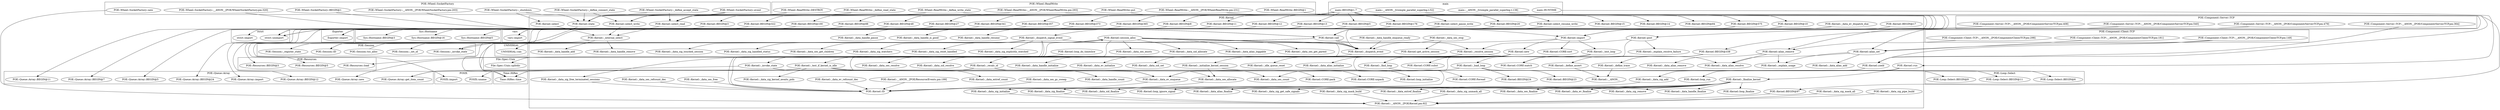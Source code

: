 digraph {
graph [overlap=false]
subgraph cluster_File_Spec_Unix {
	label="File::Spec::Unix";
	"File::Spec::Unix::splitdir";
}
subgraph cluster_POE_Component_Server_TCP {
	label="POE::Component::Server::TCP";
	"POE::Component::Server::TCP::__ANON__[POE/Component/Server/TCP.pm:408]";
	"POE::Component::Server::TCP::__ANON__[POE/Component/Server/TCP.pm:479]";
	"POE::Component::Server::TCP::__ANON__[POE/Component/Server/TCP.pm:540]";
	"POE::Component::Server::TCP::__ANON__[POE/Component/Server/TCP.pm:364]";
}
subgraph cluster_POE_Loop_Select {
	label="POE::Loop::Select";
	"POE::Loop::Select::BEGIN@6";
	"POE::Loop::Select::BEGIN@11";
	"POE::Loop::Select::BEGIN@9";
}
subgraph cluster_POE_Session {
	label="POE::Session";
	"POE::Session::_invoke_state";
	"POE::Session::_set_id";
	"POE::Session::_register_state";
	"POE::Session::ID";
	"POE::Session::try_alloc";
}
subgraph cluster_UNIVERSAL {
	label="UNIVERSAL";
	"UNIVERSAL::can";
}
subgraph cluster_POE_Resources {
	label="POE::Resources";
	"POE::Resources::BEGIN@5";
	"POE::Resources::BEGIN@3";
	"POE::Resources::load";
}
subgraph cluster_POE_Queue_Array {
	label="POE::Queue::Array";
	"POE::Queue::Array::BEGIN@5";
	"POE::Queue::Array::BEGIN@7";
	"POE::Queue::Array::BEGIN@24";
	"POE::Queue::Array::get_item_count";
	"POE::Queue::Array::import";
	"POE::Queue::Array::BEGIN@12";
	"POE::Queue::Array::BEGIN@11";
	"POE::Queue::Array::new";
}
subgraph cluster_POE_Component_Client_TCP {
	label="POE::Component::Client::TCP";
	"POE::Component::Client::TCP::__ANON__[POE/Component/Client/TCP.pm:181]";
	"POE::Component::Client::TCP::__ANON__[POE/Component/Client/TCP.pm:298]";
	"POE::Component::Client::TCP::__ANON__[POE/Component/Client/TCP.pm:149]";
}
subgraph cluster_Sys_Hostname {
	label="Sys::Hostname";
	"Sys::Hostname::BEGIN@5";
	"Sys::Hostname::BEGIN@16";
	"Sys::Hostname::BEGIN@3";
}
subgraph cluster_POE_Kernel {
	label="POE::Kernel";
	"POE::Kernel::BEGIN@24";
	"POE::Kernel::_data_ev_enqueue";
	"POE::Kernel::_data_alias_resolve";
	"POE::Kernel::loop_initialize";
	"POE::Kernel::CORE:match";
	"POE::Kernel::_data_ses_gc_sweep";
	"POE::Kernel::loop_run";
	"POE::Kernel::_data_handle_finalize";
	"POE::Kernel::CORE:pack";
	"POE::Kernel::BEGIN@17";
	"POE::Kernel::_data_handle_pause";
	"POE::Kernel::_initialize_kernel_session";
	"POE::Kernel::_find_loop";
	"POE::Kernel::_data_sid_allocate";
	"POE::Kernel::_internal_select";
	"POE::Kernel::CORE:sort";
	"POE::Kernel::_data_ses_allocate";
	"POE::Kernel::BEGIN@341";
	"POE::Kernel::call";
	"POE::Kernel::BEGIN@10";
	"POE::Kernel::BEGIN@48";
	"POE::Kernel::CORE:unpack";
	"POE::Kernel::loop_finalize";
	"POE::Kernel::_data_sig_touched_session";
	"POE::Kernel::select_pause_write";
	"POE::Kernel::_data_ses_stop";
	"POE::Kernel::_data_sid_finalize";
	"POE::Kernel::new";
	"POE::Kernel::_define_assert";
	"POE::Kernel::_dispatch_event";
	"POE::Kernel::_data_handle_remove";
	"POE::Kernel::_data_alias_add";
	"POE::Kernel::_data_alias_initialize";
	"POE::Kernel::post";
	"POE::Kernel::_load_loop";
	"POE::Kernel::CORE:subst";
	"POE::Kernel::_invoke_state";
	"POE::Kernel::_data_ev_dispatch_due";
	"POE::Kernel::BEGIN@88";
	"POE::Kernel::BEGIN@575";
	"POE::Kernel::import";
	"POE::Kernel::BEGIN@97";
	"POE::Kernel::get_active_session";
	"POE::Kernel::loop_ignore_signal";
	"POE::Kernel::BEGIN@11";
	"POE::Kernel::BEGIN@8";
	"POE::Kernel::_data_sid_resolve";
	"POE::Kernel::_data_sig_mask_all";
	"POE::Kernel::_data_ses_resolve";
	"POE::Kernel::BEGIN@84";
	"POE::Kernel::_recalc_id";
	"POE::Kernel::_data_alias_loggable";
	"POE::Kernel::run";
	"POE::Kernel::_data_handle_initialize";
	"POE::Kernel::_resolve_session";
	"POE::Kernel::select_write";
	"POE::Kernel::_data_alias_finalize";
	"POE::Kernel::CORE:fteread";
	"POE::Kernel::_data_sig_handled_status";
	"POE::Kernel::_dispatch_signal_event";
	"POE::Kernel::_data_ev_refcount_dec";
	"POE::Kernel::_data_sig_unmask_all";
	"POE::Kernel::_data_handle_add";
	"POE::Kernel::BEGIN@14";
	"POE::Kernel::_data_sig_finalize";
	"POE::Kernel::_data_sig_get_safe_signals";
	"POE::Kernel::BEGIN@13";
	"POE::Kernel::_data_ev_initialize";
	"POE::Kernel::_data_ses_count";
	"POE::Kernel::_data_ses_get_parent";
	"POE::Kernel::_data_alias_remove";
	"POE::Kernel::BEGIN@12";
	"POE::Kernel::_data_extref_finalize";
	"POE::Kernel::BEGIN@15";
	"POE::Kernel::_finalize_kernel";
	"POE::Kernel::_data_ses_exists";
	"POE::Kernel::BEGIN@100";
	"POE::Kernel::_data_ses_finalize";
	"POE::Kernel::_data_ev_finalize";
	"POE::Kernel::BEGIN@176";
	"POE::Kernel::BEGIN@338";
	"POE::Kernel::_data_ses_refcount_dec";
	"POE::Kernel::_data_sid_set";
	"POE::Kernel::__ANON__";
	"POE::Kernel::_idle_queue_reset";
	"POE::Kernel::_data_ses_get_children";
	"POE::Kernel::_data_sig_mask_build";
	"POE::Kernel::_data_extref_count";
	"POE::Kernel::state";
	"POE::Kernel::_test_loop";
	"POE::Kernel::BEGIN@3";
	"POE::Kernel::select_resume_write";
	"POE::Kernel::_explain_usage";
	"POE::Kernel::alias_set";
	"POE::Kernel::_data_sig_kernel_awaits_pids";
	"POE::Kernel::BEGIN@27";
	"POE::Kernel::_test_if_kernel_is_idle";
	"POE::Kernel::_data_sig_pipe_build";
	"POE::Kernel::_data_ses_free";
	"POE::Kernel::__ANON__[POE/Kernel.pm:92]";
	"POE::Kernel::_explain_resolve_failure";
	"POE::Kernel::ID";
	"POE::Kernel::loop_do_timeslice";
	"POE::Kernel::_data_sig_watchers";
	"POE::Kernel::BEGIN@322";
	"POE::Kernel::BEGIN@5";
	"POE::Kernel::session_alloc";
	"POE::Kernel::select";
	"POE::Kernel::BEGIN@365";
	"POE::Kernel::_data_handle_enqueue_ready";
	"POE::Kernel::_data_handle_count";
	"POE::Kernel::_data_handle_resume";
	"POE::Kernel::_data_sig_reset_handled";
	"POE::Kernel::BEGIN@20";
	"POE::Kernel::alias_remove";
	"POE::Kernel::_data_sig_initialize";
	"POE::Kernel::select_read";
	"POE::Kernel::BEGIN@23";
	"POE::Kernel::_data_sig_remove";
	"POE::Kernel::_data_sig_add";
	"POE::Kernel::BEGIN@373";
	"POE::Kernel::_data_handle_is_good";
	"POE::Kernel::BEGIN@357";
	"POE::Kernel::yield";
	"POE::Kernel::_data_sig_free_terminated_sessions";
	"POE::Kernel::__ANON__[POE/Resource/Events.pm:199]";
	"POE::Kernel::_define_trace";
	"POE::Kernel::_data_sig_explicitly_watched";
}
subgraph cluster_POE_Wheel_ReadWrite {
	label="POE::Wheel::ReadWrite";
	"POE::Wheel::ReadWrite::_define_write_state";
	"POE::Wheel::ReadWrite::__ANON__[POE/Wheel/ReadWrite.pm:231]";
	"POE::Wheel::ReadWrite::put";
	"POE::Wheel::ReadWrite::BEGIN@1";
	"POE::Wheel::ReadWrite::DESTROY";
	"POE::Wheel::ReadWrite::_define_read_state";
	"POE::Wheel::ReadWrite::__ANON__[POE/Wheel/ReadWrite.pm:293]";
}
subgraph cluster_POSIX {
	label="POSIX";
	"POSIX::uname";
	"POSIX::import";
}
subgraph cluster_Time_HiRes {
	label="Time::HiRes";
	"Time::HiRes::time";
}
subgraph cluster_main {
	label="main";
	"main::__ANON__[t/simple_parallel_superbig.t:52]";
	"main::__ANON__[t/simple_parallel_superbig.t:138]";
	"main::BEGIN@1.7";
	"main::RUNTIME";
}
subgraph cluster_vars {
	label="vars";
	"vars::import";
}
subgraph cluster_POE_Wheel_SocketFactory {
	label="POE::Wheel::SocketFactory";
	"POE::Wheel::SocketFactory::__ANON__[POE/Wheel/SocketFactory.pm:320]";
	"POE::Wheel::SocketFactory::_define_connect_state";
	"POE::Wheel::SocketFactory::_define_accept_state";
	"POE::Wheel::SocketFactory::BEGIN@1";
	"POE::Wheel::SocketFactory::event";
	"POE::Wheel::SocketFactory::_shutdown";
	"POE::Wheel::SocketFactory::__ANON__[POE/Wheel/SocketFactory.pm:203]";
	"POE::Wheel::SocketFactory::new";
}
subgraph cluster_strict {
	label="strict";
	"strict::unimport";
	"strict::import";
}
subgraph cluster_Exporter {
	label="Exporter";
	"Exporter::import";
}
"POE::Kernel::_test_loop" -> "POE::Kernel::_load_loop";
"POE::Kernel::_test_loop" -> "POE::Kernel::CORE:subst";
"POE::Kernel::_dispatch_event" -> "POE::Kernel::_invoke_state";
"main::BEGIN@1.7" -> "POE::Kernel::BEGIN@88";
"main::BEGIN@1.7" -> "POE::Kernel::BEGIN@575";
"POE::Wheel::ReadWrite::BEGIN@1" -> "POE::Kernel::import";
"main::BEGIN@1.7" -> "POE::Kernel::import";
"POE::Kernel::BEGIN@17" -> "POE::Kernel::import";
"POE::Wheel::SocketFactory::BEGIN@1" -> "POE::Kernel::import";
"POE::Kernel::_data_ses_stop" -> "POE::Kernel::get_active_session";
"main::BEGIN@1.7" -> "POE::Kernel::BEGIN@97";
"POE::Kernel::_finalize_kernel" -> "POE::Kernel::loop_ignore_signal";
"main::BEGIN@1.7" -> "POE::Kernel::BEGIN@11";
"main::BEGIN@1.7" -> "POE::Kernel::BEGIN@8";
"POE::Kernel::BEGIN@27" -> "POE::Queue::Array::BEGIN@12";
"POE::Kernel::new" -> "POE::Queue::Array::new";
"POE::Kernel::BEGIN@341" -> "strict::unimport";
"POE::Kernel::BEGIN@365" -> "strict::unimport";
"POE::Kernel::BEGIN@322" -> "strict::unimport";
"POE::Kernel::BEGIN@88" -> "strict::unimport";
"POE::Kernel::BEGIN@357" -> "strict::unimport";
"POE::Kernel::BEGIN@48" -> "strict::unimport";
"POE::Kernel::BEGIN@373" -> "strict::unimport";
"POE::Kernel::BEGIN@100" -> "strict::unimport";
"POE::Kernel::_resolve_session" -> "POE::Kernel::_data_sid_resolve";
"POE::Kernel::_resolve_session" -> "POE::Kernel::_data_ses_resolve";
"main::BEGIN@1.7" -> "POE::Kernel::BEGIN@84";
"POE::Kernel::session_alloc" -> "POE::Kernel::_data_alias_loggable";
"POE::Kernel::new" -> "POE::Kernel::_recalc_id";
"main::RUNTIME" -> "POE::Kernel::run";
"POE::Kernel::new" -> "POE::Kernel::_data_handle_initialize";
"POE::Kernel::_load_loop" -> "POE::Loop::Select::BEGIN@6";
"POE::Kernel::post" -> "POE::Kernel::_resolve_session";
"POE::Kernel::call" -> "POE::Kernel::_resolve_session";
"POE::Wheel::ReadWrite::_define_write_state" -> "POE::Kernel::select_write";
"POE::Wheel::SocketFactory::event" -> "POE::Kernel::select_write";
"POE::Wheel::SocketFactory::_define_connect_state" -> "POE::Kernel::select_write";
"POE::Wheel::ReadWrite::DESTROY" -> "POE::Kernel::select_write";
"POE::Kernel::_finalize_kernel" -> "POE::Kernel::_data_alias_finalize";
"POE::Kernel::state" -> "POE::Session::_register_state";
"POE::Kernel::_find_loop" -> "POE::Kernel::CORE:fteread";
"POE::Kernel::_data_ev_dispatch_due" -> "POE::Kernel::_dispatch_signal_event";
"POE::Kernel::_dispatch_signal_event" -> "POE::Kernel::_data_sig_handled_status";
"POE::Kernel::_recalc_id" -> "POSIX::uname";
"POE::Kernel::_load_loop" -> "POE::Kernel::BEGIN@24";
"POE::Kernel::_invoke_state" -> "POE::Kernel::_data_ev_enqueue";
"POE::Kernel::_test_if_kernel_is_idle" -> "POE::Kernel::_data_ev_enqueue";
"POE::Kernel::session_alloc" -> "POE::Kernel::_data_ev_enqueue";
"POE::Kernel::post" -> "POE::Kernel::_data_ev_enqueue";
"POE::Kernel::yield" -> "POE::Kernel::_data_ev_enqueue";
"POE::Kernel::_load_loop" -> "POE::Loop::Select::BEGIN@9";
"POE::Kernel::call" -> "POE::Session::_invoke_state";
"POE::Kernel::_dispatch_event" -> "POE::Session::_invoke_state";
"POE::Kernel::_resolve_session" -> "POE::Kernel::_data_alias_resolve";
"POE::Kernel::alias_remove" -> "POE::Kernel::_data_alias_resolve";
"POE::Kernel::alias_set" -> "POE::Kernel::_data_alias_resolve";
"POE::Kernel::_initialize_kernel_session" -> "POE::Kernel::loop_initialize";
"POE::Kernel::_test_loop" -> "POE::Kernel::CORE:match";
"POE::Kernel::BEGIN@338" -> "POE::Kernel::CORE:match";
"POE::Kernel::run" -> "POE::Kernel::loop_run";
"POE::Kernel::_finalize_kernel" -> "POE::Kernel::_data_handle_finalize";
"POE::Kernel::_recalc_id" -> "POE::Kernel::CORE:pack";
"POE::Kernel::select_pause_write" -> "POE::Kernel::_data_handle_pause";
"POE::Kernel::new" -> "POE::Kernel::_initialize_kernel_session";
"POE::Kernel::_test_loop" -> "POE::Kernel::_find_loop";
"POE::Kernel::BEGIN@575" -> "POE::Resources::BEGIN@5";
"POE::Kernel::session_alloc" -> "POE::Kernel::_data_sid_allocate";
"POE::Kernel::select_write" -> "POE::Kernel::_internal_select";
"POE::Kernel::select_read" -> "POE::Kernel::_internal_select";
"POE::Kernel::select" -> "POE::Kernel::_internal_select";
"POE::Kernel::BEGIN@10" -> "POSIX::import";
"POE::Kernel::import" -> "POE::Kernel::CORE:sort";
"POE::Kernel::import" -> "UNIVERSAL::can";
"POE::Kernel::session_alloc" -> "POE::Kernel::_data_ses_allocate";
"POE::Kernel::_initialize_kernel_session" -> "POE::Kernel::_data_ses_allocate";
"main::BEGIN@1.7" -> "POE::Kernel::BEGIN@341";
"POE::Wheel::ReadWrite::__ANON__[POE/Wheel/ReadWrite.pm:293]" -> "POE::Kernel::call";
"POE::Component::Server::TCP::__ANON__[POE/Component/Server/TCP.pm:408]" -> "POE::Kernel::call";
"POE::Wheel::SocketFactory::__ANON__[POE/Wheel/SocketFactory.pm:320]" -> "POE::Kernel::call";
"POE::Wheel::ReadWrite::__ANON__[POE/Wheel/ReadWrite.pm:231]" -> "POE::Kernel::call";
"POE::Wheel::SocketFactory::__ANON__[POE/Wheel/SocketFactory.pm:203]" -> "POE::Kernel::call";
"POE::Kernel::_test_if_kernel_is_idle" -> "POE::Queue::Array::get_item_count";
"POE::Kernel::_invoke_state" -> "POE::Queue::Array::get_item_count";
"main::BEGIN@1.7" -> "POE::Kernel::BEGIN@10";
"POE::Kernel::BEGIN@13" -> "Sys::Hostname::BEGIN@3";
"POE::Kernel::_finalize_kernel" -> "POE::Kernel::loop_finalize";
"POE::Kernel::_recalc_id" -> "POE::Kernel::CORE:unpack";
"main::BEGIN@1.7" -> "POE::Kernel::BEGIN@48";
"POE::Kernel::_dispatch_signal_event" -> "POE::Kernel::_data_sig_touched_session";
"POE::Wheel::ReadWrite::_define_write_state" -> "POE::Kernel::select_pause_write";
"POE::Wheel::ReadWrite::__ANON__[POE/Wheel/ReadWrite.pm:231]" -> "POE::Kernel::select_pause_write";
"POE::Kernel::_finalize_kernel" -> "POE::Kernel::_data_sid_finalize";
"POE::Kernel::import" -> "POE::Kernel::new";
"POE::Kernel::_dispatch_signal_event" -> "POE::Kernel::_dispatch_event";
"POE::Kernel::session_alloc" -> "POE::Kernel::_dispatch_event";
"POE::Kernel::_data_ses_stop" -> "POE::Kernel::_dispatch_event";
"POE::Kernel::_data_handle_enqueue_ready" -> "POE::Kernel::_dispatch_event";
"POE::Kernel::call" -> "POE::Kernel::_dispatch_event";
"POE::Kernel::_data_ev_dispatch_due" -> "POE::Kernel::_dispatch_event";
"POE::Kernel::BEGIN@338" -> "POE::Kernel::_define_assert";
"POE::Kernel::_internal_select" -> "POE::Kernel::_data_handle_remove";
"POE::Kernel::BEGIN@575" -> "POE::Resources::BEGIN@3";
"POE::Kernel::alias_set" -> "POE::Kernel::_data_alias_add";
"POE::Kernel::new" -> "POE::Kernel::_data_alias_initialize";
"main::__ANON__[t/simple_parallel_superbig.t:52]" -> "POE::Kernel::post";
"POE::Kernel::alias_remove" -> "POE::Kernel::_explain_usage";
"POE::Kernel::alias_set" -> "POE::Kernel::_explain_usage";
"POE::Component::Client::TCP::__ANON__[POE/Component/Client/TCP.pm:149]" -> "POE::Kernel::alias_set";
"POE::Component::Server::TCP::__ANON__[POE/Component/Server/TCP.pm:479]" -> "POE::Kernel::alias_set";
"POE::Component::Client::TCP::__ANON__[POE/Component/Client/TCP.pm:181]" -> "POE::Kernel::alias_set";
"main::BEGIN@1.7" -> "POE::Kernel::BEGIN@27";
"POE::Kernel::_test_if_kernel_is_idle" -> "POE::Kernel::_data_sig_kernel_awaits_pids";
"POE::Kernel::session_alloc" -> "POE::Session::ID";
"POE::Kernel::_internal_select" -> "POE::Session::ID";
"POE::Kernel::loop_do_timeslice" -> "POE::Kernel::_test_if_kernel_is_idle";
"POE::Kernel::_data_sig_unmask_all" -> "POE::Kernel::__ANON__[POE/Kernel.pm:92]";
"POE::Kernel::_data_sig_mask_build" -> "POE::Kernel::__ANON__[POE/Kernel.pm:92]";
"POE::Wheel::SocketFactory::new" -> "POE::Kernel::__ANON__[POE/Kernel.pm:92]";
"POE::Kernel::_data_sig_initialize" -> "POE::Kernel::__ANON__[POE/Kernel.pm:92]";
"POE::Kernel::_data_sig_finalize" -> "POE::Kernel::__ANON__[POE/Kernel.pm:92]";
"POE::Kernel::_data_sig_pipe_build" -> "POE::Kernel::__ANON__[POE/Kernel.pm:92]";
"POE::Kernel::_data_sig_mask_all" -> "POE::Kernel::__ANON__[POE/Kernel.pm:92]";
"POE::Kernel::BEGIN@97" -> "POE::Kernel::__ANON__[POE/Kernel.pm:92]";
"POE::Kernel::post" -> "POE::Kernel::_explain_resolve_failure";
"POE::Kernel::_dispatch_signal_event" -> "POE::Kernel::_data_sig_watchers";
"main::BEGIN@1.7" -> "POE::Kernel::BEGIN@322";
"POE::Kernel::_finalize_kernel" -> "POE::Kernel::ID";
"POE::Kernel::_data_ses_free" -> "POE::Kernel::ID";
"POE::Kernel::_data_ses_refcount_dec" -> "POE::Kernel::ID";
"POE::Kernel::_dispatch_signal_event" -> "POE::Kernel::ID";
"POE::Kernel::_data_ses_allocate" -> "POE::Kernel::ID";
"POE::Kernel::_data_sig_free_terminated_sessions" -> "POE::Kernel::ID";
"POE::Kernel::_data_ev_refcount_dec" -> "POE::Kernel::ID";
"POE::Kernel::_data_ev_enqueue" -> "POE::Kernel::ID";
"POE::Kernel::__ANON__[POE/Resource/Events.pm:199]" -> "POE::Kernel::ID";
"POE::Kernel::_data_sig_add" -> "POE::Kernel::ID";
"POE::Kernel::session_alloc" -> "POE::Kernel::ID";
"POE::Kernel::_data_ses_gc_sweep" -> "POE::Kernel::ID";
"main::BEGIN@1.7" -> "POE::Kernel::BEGIN@5";
"POE::Wheel::SocketFactory::_shutdown" -> "POE::Kernel::select";
"main::BEGIN@1.7" -> "POE::Kernel::BEGIN@365";
"POE::Session::try_alloc" -> "POE::Kernel::session_alloc";
"POE::Kernel::_test_if_kernel_is_idle" -> "POE::Kernel::_data_handle_count";
"POE::Kernel::_invoke_state" -> "POE::Kernel::_data_handle_count";
"POE::Kernel::select_resume_write" -> "POE::Kernel::_data_handle_resume";
"POE::Kernel::BEGIN@13" -> "Sys::Hostname::BEGIN@5";
"POE::Kernel::BEGIN@27" -> "POE::Queue::Array::import";
"POE::Kernel::BEGIN@27" -> "POE::Queue::Array::BEGIN@24";
"POE::Kernel::_dispatch_signal_event" -> "POE::Kernel::_data_sig_reset_handled";
"main::BEGIN@1.7" -> "POE::Kernel::BEGIN@20";
"POE::Component::Server::TCP::__ANON__[POE/Component/Server/TCP.pm:540]" -> "POE::Kernel::alias_remove";
"POE::Component::Client::TCP::__ANON__[POE/Component/Client/TCP.pm:298]" -> "POE::Kernel::alias_remove";
"POE::Kernel::new" -> "POE::Kernel::_data_sig_initialize";
"POE::Wheel::ReadWrite::DESTROY" -> "POE::Kernel::select_read";
"POE::Wheel::SocketFactory::_define_accept_state" -> "POE::Kernel::select_read";
"POE::Wheel::ReadWrite::__ANON__[POE/Wheel/ReadWrite.pm:293]" -> "POE::Kernel::select_read";
"POE::Wheel::ReadWrite::_define_read_state" -> "POE::Kernel::select_read";
"POE::Wheel::SocketFactory::event" -> "POE::Kernel::select_read";
"POE::Kernel::_finalize_kernel" -> "POE::Kernel::_data_sig_remove";
"POE::Kernel::_load_loop" -> "POE::Kernel::BEGIN@23";
"POE::Kernel::BEGIN@5" -> "vars::import";
"POE::Kernel::BEGIN@20" -> "vars::import";
"POE::Kernel::BEGIN@176" -> "vars::import";
"POE::Kernel::run" -> "POE::Kernel::_data_sig_add";
"main::BEGIN@1.7" -> "POE::Kernel::BEGIN@373";
"POE::Kernel::BEGIN@8" -> "Exporter::import";
"POE::Kernel::BEGIN@11" -> "Exporter::import";
"POE::Kernel::BEGIN@12" -> "Exporter::import";
"POE::Kernel::BEGIN@13" -> "Exporter::import";
"POE::Kernel::_load_loop" -> "POE::Loop::Select::BEGIN@11";
"POE::Kernel::select_resume_write" -> "POE::Kernel::_data_handle_is_good";
"POE::Kernel::select_pause_write" -> "POE::Kernel::_data_handle_is_good";
"main::BEGIN@1.7" -> "POE::Kernel::BEGIN@357";
"main::__ANON__[t/simple_parallel_superbig.t:138]" -> "POE::Kernel::yield";
"POE::Component::Client::TCP::__ANON__[POE/Component/Client/TCP.pm:149]" -> "POE::Kernel::yield";
"POE::Component::Server::TCP::__ANON__[POE/Component/Server/TCP.pm:364]" -> "POE::Kernel::yield";
"POE::Kernel::_dispatch_signal_event" -> "POE::Kernel::_data_sig_free_terminated_sessions";
"POE::Kernel::BEGIN@27" -> "POE::Queue::Array::BEGIN@7";
"POE::Kernel::BEGIN@338" -> "POE::Kernel::_define_trace";
"POE::Kernel::_dispatch_signal_event" -> "POE::Kernel::_data_sig_explicitly_watched";
"POE::Kernel::new" -> "POE::Resources::load";
"POE::Kernel::_internal_select" -> "POE::Kernel::_data_handle_add";
"main::BEGIN@1.7" -> "POE::Kernel::BEGIN@14";
"POE::Kernel::_finalize_kernel" -> "POE::Kernel::_data_sig_finalize";
"POE::Kernel::_finalize_kernel" -> "POE::Kernel::_data_sig_get_safe_signals";
"main::BEGIN@1.7" -> "POE::Kernel::BEGIN@13";
"POE::Kernel::new" -> "POE::Kernel::_data_ev_initialize";
"POE::Kernel::run" -> "POE::Kernel::_data_ses_count";
"POE::Kernel::_test_if_kernel_is_idle" -> "POE::Kernel::_data_ses_count";
"POE::Kernel::alias_remove" -> "POE::Kernel::_data_alias_remove";
"POE::Kernel::session_alloc" -> "POE::Kernel::_data_ses_get_parent";
"main::BEGIN@1.7" -> "POE::Kernel::BEGIN@12";
"POE::Kernel::_finalize_kernel" -> "POE::Kernel::_data_extref_finalize";
"main::BEGIN@1.7" -> "POE::Kernel::BEGIN@15";
"POE::Kernel::run" -> "POE::Kernel::_finalize_kernel";
"POE::Kernel::BEGIN@3" -> "strict::import";
"POE::Kernel::session_alloc" -> "POE::Kernel::_data_ses_exists";
"POE::Kernel::BEGIN@13" -> "Sys::Hostname::BEGIN@16";
"main::BEGIN@1.7" -> "POE::Kernel::BEGIN@100";
"POE::Kernel::_finalize_kernel" -> "POE::Kernel::_data_ses_finalize";
"POE::Kernel::BEGIN@27" -> "POE::Queue::Array::BEGIN@11";
"POE::Kernel::_finalize_kernel" -> "POE::Kernel::_data_ev_finalize";
"main::BEGIN@1.7" -> "POE::Kernel::BEGIN@176";
"main::BEGIN@1.7" -> "POE::Kernel::BEGIN@338";
"POE::Kernel::new" -> "POE::Kernel::_data_sid_set";
"POE::Kernel::_define_trace" -> "POE::Kernel::__ANON__";
"POE::Kernel::_define_assert" -> "POE::Kernel::__ANON__";
"POE::Kernel::BEGIN@27" -> "POE::Queue::Array::BEGIN@5";
"POE::Kernel::new" -> "POE::Kernel::_idle_queue_reset";
"POE::Kernel::session_alloc" -> "POE::Session::_set_id";
"POE::Kernel::_dispatch_signal_event" -> "POE::Kernel::_data_ses_get_children";
"POE::Kernel::_test_if_kernel_is_idle" -> "POE::Kernel::_data_extref_count";
"POE::Wheel::SocketFactory::_shutdown" -> "POE::Kernel::state";
"POE::Wheel::ReadWrite::_define_write_state" -> "POE::Kernel::state";
"POE::Wheel::SocketFactory::_define_connect_state" -> "POE::Kernel::state";
"POE::Wheel::SocketFactory::_define_accept_state" -> "POE::Kernel::state";
"POE::Wheel::ReadWrite::_define_read_state" -> "POE::Kernel::state";
"POE::Wheel::ReadWrite::DESTROY" -> "POE::Kernel::state";
"POE::Kernel::call" -> "Time::HiRes::time";
"POE::Kernel::session_alloc" -> "Time::HiRes::time";
"POE::Kernel::_load_loop" -> "Time::HiRes::time";
"POE::Kernel::_recalc_id" -> "Time::HiRes::time";
"POE::Kernel::_dispatch_signal_event" -> "Time::HiRes::time";
"POE::Kernel::_test_loop" -> "File::Spec::Unix::splitdir";
"POE::Kernel::import" -> "POE::Kernel::_test_loop";
"POE::Wheel::ReadWrite::put" -> "POE::Kernel::select_resume_write";
"main::BEGIN@1.7" -> "POE::Kernel::BEGIN@3";
}
